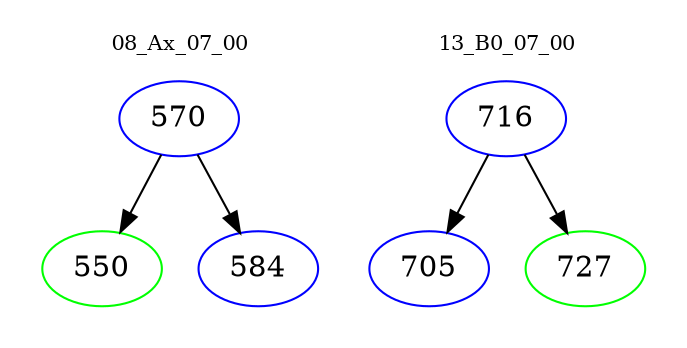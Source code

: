 digraph{
subgraph cluster_0 {
color = white
label = "08_Ax_07_00";
fontsize=10;
T0_570 [label="570", color="blue"]
T0_570 -> T0_550 [color="black"]
T0_550 [label="550", color="green"]
T0_570 -> T0_584 [color="black"]
T0_584 [label="584", color="blue"]
}
subgraph cluster_1 {
color = white
label = "13_B0_07_00";
fontsize=10;
T1_716 [label="716", color="blue"]
T1_716 -> T1_705 [color="black"]
T1_705 [label="705", color="blue"]
T1_716 -> T1_727 [color="black"]
T1_727 [label="727", color="green"]
}
}
